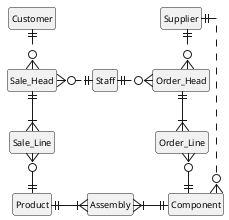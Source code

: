 @startuml

hide empty members

skinparam {
    DefaultFontName "Linux Biolinum O"
    DefaultFontSize 9
    Style strictuml
    Monochrome true
    LineType ortho
    RankSep 40
}

entity Customer
entity Staff
entity Supplier
entity Sale_Head
entity Sale_Line
entity Order_Head
entity Order_Line
entity Product
entity Assembly
entity Component

Customer ||..o{ Sale_Head
Supplier -[hidden]- Order_Head
Supplier ||..o{ Order_Head
Sale_Head }o.|| Staff
Staff ||.o{ Order_Head
Sale_Head ||--|{ Sale_Line
Order_Head ||--|{ Order_Line
Sale_Line }o--|| Product
Supplier ||..o{ Component
Order_Line }o--|| Component
Product ||-|{ Assembly
Assembly }|-|| Component

@enduml
